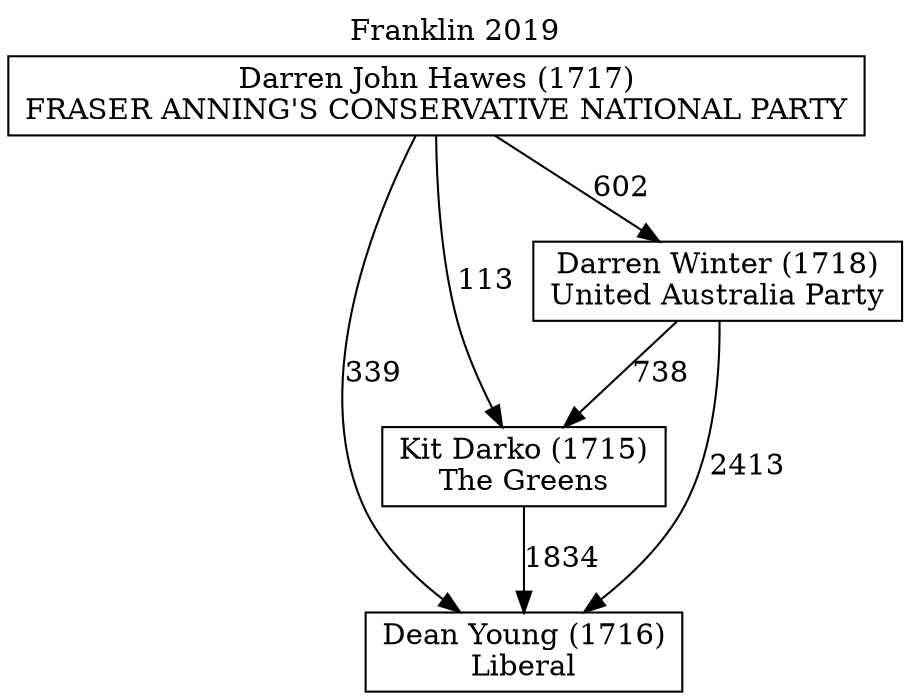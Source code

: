 // House preference flow
digraph "Dean Young (1716)_Franklin_2019" {
	graph [label="Franklin 2019" labelloc=t mclimit=10]
	node [shape=box]
	"Dean Young (1716)" [label="Dean Young (1716)
Liberal"]
	"Kit Darko (1715)" [label="Kit Darko (1715)
The Greens"]
	"Darren Winter (1718)" [label="Darren Winter (1718)
United Australia Party"]
	"Darren John Hawes (1717)" [label="Darren John Hawes (1717)
FRASER ANNING'S CONSERVATIVE NATIONAL PARTY"]
	"Kit Darko (1715)" -> "Dean Young (1716)" [label=1834]
	"Darren Winter (1718)" -> "Kit Darko (1715)" [label=738]
	"Darren John Hawes (1717)" -> "Darren Winter (1718)" [label=602]
	"Darren Winter (1718)" -> "Dean Young (1716)" [label=2413]
	"Darren John Hawes (1717)" -> "Dean Young (1716)" [label=339]
	"Darren John Hawes (1717)" -> "Kit Darko (1715)" [label=113]
}
